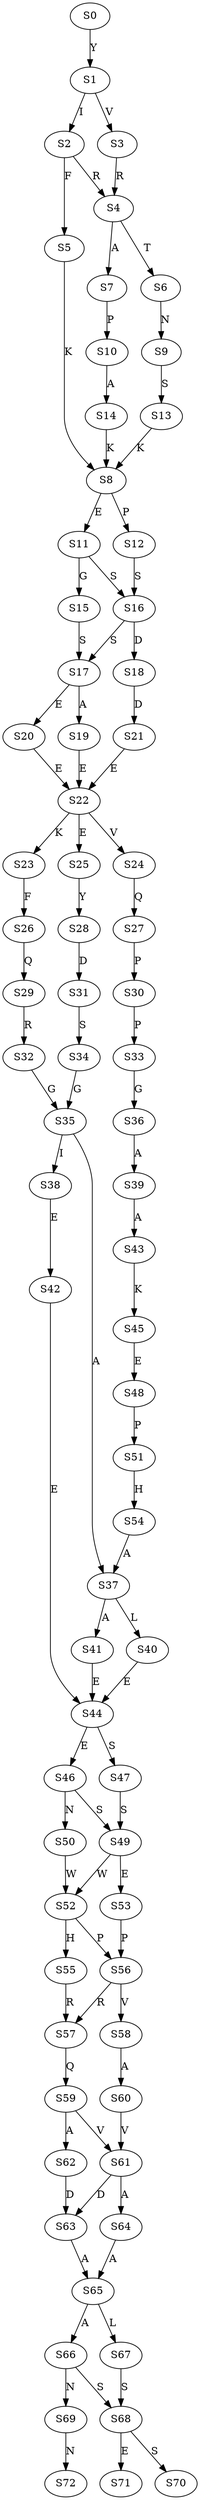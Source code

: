 strict digraph  {
	S0 -> S1 [ label = Y ];
	S1 -> S2 [ label = I ];
	S1 -> S3 [ label = V ];
	S2 -> S4 [ label = R ];
	S2 -> S5 [ label = F ];
	S3 -> S4 [ label = R ];
	S4 -> S6 [ label = T ];
	S4 -> S7 [ label = A ];
	S5 -> S8 [ label = K ];
	S6 -> S9 [ label = N ];
	S7 -> S10 [ label = P ];
	S8 -> S11 [ label = E ];
	S8 -> S12 [ label = P ];
	S9 -> S13 [ label = S ];
	S10 -> S14 [ label = A ];
	S11 -> S15 [ label = G ];
	S11 -> S16 [ label = S ];
	S12 -> S16 [ label = S ];
	S13 -> S8 [ label = K ];
	S14 -> S8 [ label = K ];
	S15 -> S17 [ label = S ];
	S16 -> S18 [ label = D ];
	S16 -> S17 [ label = S ];
	S17 -> S19 [ label = A ];
	S17 -> S20 [ label = E ];
	S18 -> S21 [ label = D ];
	S19 -> S22 [ label = E ];
	S20 -> S22 [ label = E ];
	S21 -> S22 [ label = E ];
	S22 -> S23 [ label = K ];
	S22 -> S24 [ label = V ];
	S22 -> S25 [ label = E ];
	S23 -> S26 [ label = F ];
	S24 -> S27 [ label = Q ];
	S25 -> S28 [ label = Y ];
	S26 -> S29 [ label = Q ];
	S27 -> S30 [ label = P ];
	S28 -> S31 [ label = D ];
	S29 -> S32 [ label = R ];
	S30 -> S33 [ label = P ];
	S31 -> S34 [ label = S ];
	S32 -> S35 [ label = G ];
	S33 -> S36 [ label = G ];
	S34 -> S35 [ label = G ];
	S35 -> S37 [ label = A ];
	S35 -> S38 [ label = I ];
	S36 -> S39 [ label = A ];
	S37 -> S40 [ label = L ];
	S37 -> S41 [ label = A ];
	S38 -> S42 [ label = E ];
	S39 -> S43 [ label = A ];
	S40 -> S44 [ label = E ];
	S41 -> S44 [ label = E ];
	S42 -> S44 [ label = E ];
	S43 -> S45 [ label = K ];
	S44 -> S46 [ label = E ];
	S44 -> S47 [ label = S ];
	S45 -> S48 [ label = E ];
	S46 -> S49 [ label = S ];
	S46 -> S50 [ label = N ];
	S47 -> S49 [ label = S ];
	S48 -> S51 [ label = P ];
	S49 -> S52 [ label = W ];
	S49 -> S53 [ label = E ];
	S50 -> S52 [ label = W ];
	S51 -> S54 [ label = H ];
	S52 -> S55 [ label = H ];
	S52 -> S56 [ label = P ];
	S53 -> S56 [ label = P ];
	S54 -> S37 [ label = A ];
	S55 -> S57 [ label = R ];
	S56 -> S58 [ label = V ];
	S56 -> S57 [ label = R ];
	S57 -> S59 [ label = Q ];
	S58 -> S60 [ label = A ];
	S59 -> S61 [ label = V ];
	S59 -> S62 [ label = A ];
	S60 -> S61 [ label = V ];
	S61 -> S63 [ label = D ];
	S61 -> S64 [ label = A ];
	S62 -> S63 [ label = D ];
	S63 -> S65 [ label = A ];
	S64 -> S65 [ label = A ];
	S65 -> S66 [ label = A ];
	S65 -> S67 [ label = L ];
	S66 -> S68 [ label = S ];
	S66 -> S69 [ label = N ];
	S67 -> S68 [ label = S ];
	S68 -> S70 [ label = S ];
	S68 -> S71 [ label = E ];
	S69 -> S72 [ label = N ];
}
